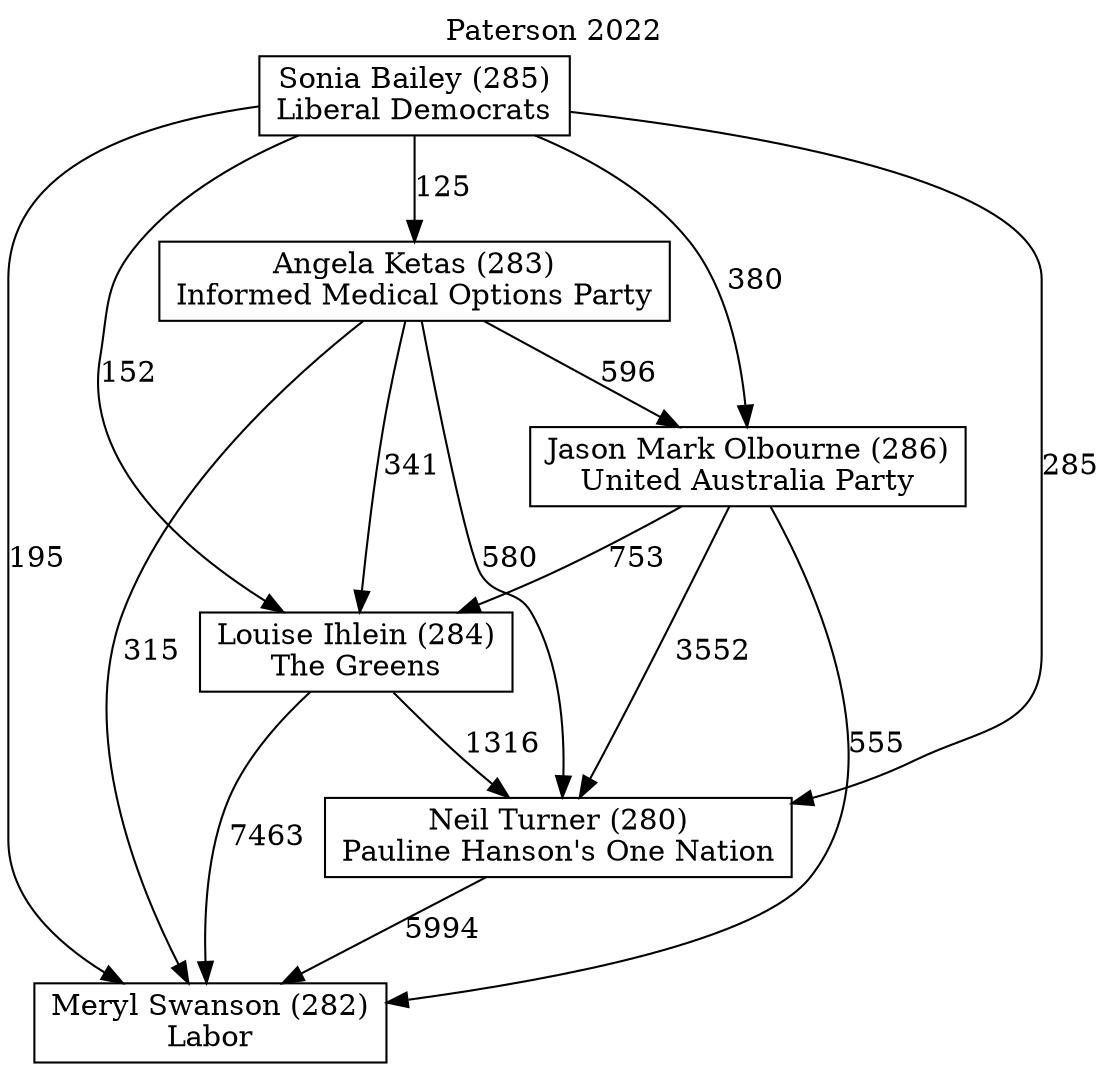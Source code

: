 // House preference flow
digraph "Meryl Swanson (282)_Paterson_2022" {
	graph [label="Paterson 2022" labelloc=t mclimit=10]
	node [shape=box]
	"Angela Ketas (283)" [label="Angela Ketas (283)
Informed Medical Options Party"]
	"Sonia Bailey (285)" [label="Sonia Bailey (285)
Liberal Democrats"]
	"Meryl Swanson (282)" [label="Meryl Swanson (282)
Labor"]
	"Louise Ihlein (284)" [label="Louise Ihlein (284)
The Greens"]
	"Jason Mark Olbourne (286)" [label="Jason Mark Olbourne (286)
United Australia Party"]
	"Neil Turner (280)" [label="Neil Turner (280)
Pauline Hanson's One Nation"]
	"Angela Ketas (283)" -> "Meryl Swanson (282)" [label=315]
	"Sonia Bailey (285)" -> "Meryl Swanson (282)" [label=195]
	"Louise Ihlein (284)" -> "Neil Turner (280)" [label=1316]
	"Sonia Bailey (285)" -> "Jason Mark Olbourne (286)" [label=380]
	"Angela Ketas (283)" -> "Neil Turner (280)" [label=580]
	"Angela Ketas (283)" -> "Louise Ihlein (284)" [label=341]
	"Louise Ihlein (284)" -> "Meryl Swanson (282)" [label=7463]
	"Jason Mark Olbourne (286)" -> "Louise Ihlein (284)" [label=753]
	"Sonia Bailey (285)" -> "Neil Turner (280)" [label=285]
	"Jason Mark Olbourne (286)" -> "Neil Turner (280)" [label=3552]
	"Sonia Bailey (285)" -> "Angela Ketas (283)" [label=125]
	"Sonia Bailey (285)" -> "Louise Ihlein (284)" [label=152]
	"Neil Turner (280)" -> "Meryl Swanson (282)" [label=5994]
	"Angela Ketas (283)" -> "Jason Mark Olbourne (286)" [label=596]
	"Jason Mark Olbourne (286)" -> "Meryl Swanson (282)" [label=555]
}
